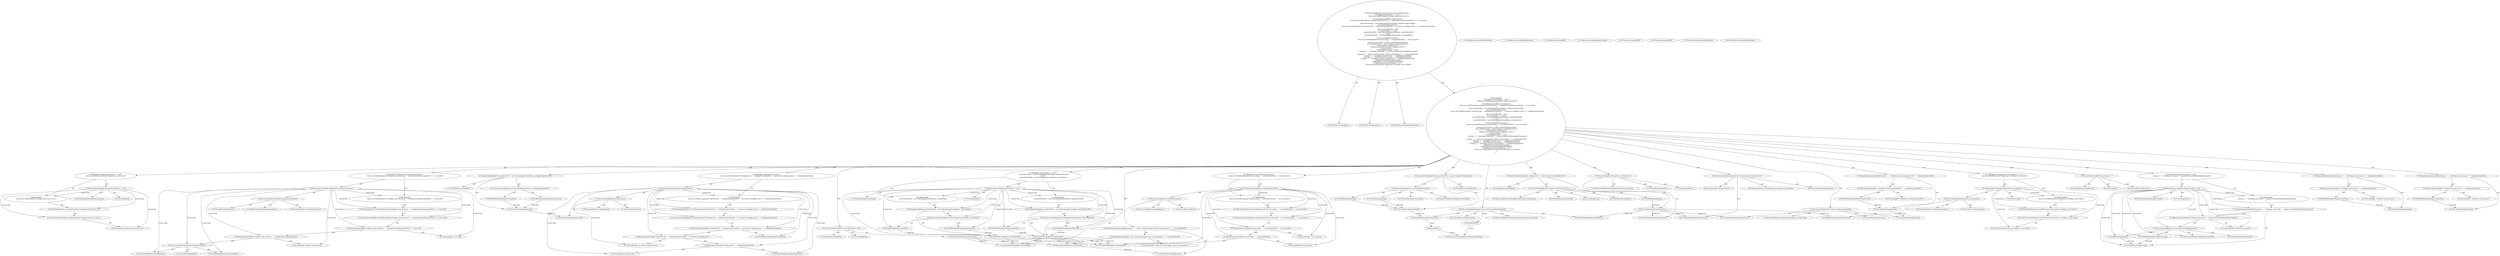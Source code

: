digraph "execute#?" {
0 [label="2:CtTypeReferenceImpl@void" shape=ellipse]
1 [label="2:CtVirtualElement@execute" shape=ellipse]
2 [label="2:CtTypeReferenceImpl@BuildException" shape=ellipse]
3 [label="3:CtFieldReadImpl@weblogicSystemHome" shape=ellipse]
4 [label="3:CtLiteralImpl@null" shape=ellipse]
5 [label="3:CtBinaryOperatorImpl@weblogicSystemHome == null" shape=ellipse]
6 [label="4:CtTypeReferenceImpl@BuildException" shape=ellipse]
7 [label="4:CtLiteralImpl@\"weblogic home must be set\"" shape=ellipse]
8 [label="4:CtConstructorCallImpl@new BuildException(\"weblogic home must be set\")" shape=ellipse]
9 [label="4:CtThrowImpl@throw new BuildException(\"weblogic home must be set\")" shape=ellipse]
10 [label="3:CtBlockImpl@\{
    throw new BuildException(\"weblogic home must be set\");
\}" shape=ellipse]
11 [label="3:CtIfImpl@if (weblogicSystemHome == null) \{
    throw new BuildException(\"weblogic home must be set\");
\}" shape=ellipse]
12 [label="6:CtExecutableReferenceImpl@isDirectory()" shape=ellipse]
13 [label="6:CtVirtualElement@isDirectory" shape=ellipse]
14 [label="6:CtFieldReadImpl@weblogicSystemHome" shape=ellipse]
15 [label="6:CtInvocationImpl@weblogicSystemHome.isDirectory()" shape=ellipse]
16 [label="6:CtUnaryOperatorImpl@!weblogicSystemHome.isDirectory()" shape=ellipse]
17 [label="7:CtTypeReferenceImpl@BuildException" shape=ellipse]
18 [label="8:CtLiteralImpl@\"weblogic home directory \"" shape=ellipse]
19 [label="8:CtExecutableReferenceImpl@getPath()" shape=ellipse]
20 [label="8:CtVirtualElement@getPath" shape=ellipse]
21 [label="8:CtFieldReadImpl@weblogicSystemHome" shape=ellipse]
22 [label="8:CtInvocationImpl@weblogicSystemHome.getPath()" shape=ellipse]
23 [label="8:CtBinaryOperatorImpl@(\"weblogic home directory \" + weblogicSystemHome.getPath())" shape=ellipse]
24 [label="8:CtLiteralImpl@\" is not valid\"" shape=ellipse]
25 [label="8:CtBinaryOperatorImpl@(\"weblogic home directory \" + weblogicSystemHome.getPath()) + \" is not valid\"" shape=ellipse]
26 [label="7:CtConstructorCallImpl@new BuildException((\"weblogic home directory \" + weblogicSystemHome.getPath()) + \" is not valid\")" shape=ellipse]
27 [label="7:CtThrowImpl@throw new BuildException((\"weblogic home directory \" + weblogicSystemHome.getPath()) + \" is not valid\")" shape=ellipse]
28 [label="6:CtBlockImpl@\{
    throw new BuildException((\"weblogic home directory \" + weblogicSystemHome.getPath()) + \" is not valid\");
\}" shape=ellipse]
29 [label="6:CtIfImpl@if (!weblogicSystemHome.isDirectory()) \{
    throw new BuildException((\"weblogic home directory \" + weblogicSystemHome.getPath()) + \" is not valid\");
\}" shape=ellipse]
30 [label="10:CtTypeReferenceImpl@File" shape=ellipse]
31 [label="10:CtTypeReferenceImpl@File" shape=ellipse]
32 [label="10:CtFieldReadImpl@weblogicSystemHome" shape=ellipse]
33 [label="10:CtFieldReadImpl@weblogicPropertiesFile" shape=ellipse]
34 [label="10:CtConstructorCallImpl@new File(weblogicSystemHome, weblogicPropertiesFile)" shape=ellipse]
35 [label="10:CtVirtualElement@propertiesFile" shape=ellipse]
36 [label="10:CtLocalVariableImpl@File propertiesFile = new File(weblogicSystemHome, weblogicPropertiesFile)" shape=ellipse]
37 [label="11:CtExecutableReferenceImpl@exists()" shape=ellipse]
38 [label="11:CtVirtualElement@exists" shape=ellipse]
39 [label="11:CtVariableReadImpl@propertiesFile" shape=ellipse]
40 [label="11:CtInvocationImpl@propertiesFile.exists()" shape=ellipse]
41 [label="11:CtUnaryOperatorImpl@!propertiesFile.exists()" shape=ellipse]
42 [label="12:CtTypeReferenceImpl@BuildException" shape=ellipse]
43 [label="13:CtLiteralImpl@\"Properties file \"" shape=ellipse]
44 [label="13:CtFieldReadImpl@weblogicPropertiesFile" shape=ellipse]
45 [label="13:CtBinaryOperatorImpl@(\"Properties file \" + weblogicPropertiesFile)" shape=ellipse]
46 [label="13:CtLiteralImpl@\" not found in weblogic home \"" shape=ellipse]
47 [label="13:CtBinaryOperatorImpl@((\"Properties file \" + weblogicPropertiesFile) + \" not found in weblogic home \")" shape=ellipse]
48 [label="14:CtFieldReadImpl@weblogicSystemHome" shape=ellipse]
49 [label="13:CtBinaryOperatorImpl@((\"Properties file \" + weblogicPropertiesFile) + \" not found in weblogic home \") + weblogicSystemHome" shape=ellipse]
50 [label="12:CtConstructorCallImpl@new BuildException(((\"Properties file \" + weblogicPropertiesFile) + \" not found in weblogic home \") + weblogicSystemHome)" shape=ellipse]
51 [label="12:CtThrowImpl@throw new BuildException(((\"Properties file \" + weblogicPropertiesFile) + \" not found in weblogic home \") + weblogicSystemHome)" shape=ellipse]
52 [label="11:CtBlockImpl@\{
    throw new BuildException(((\"Properties file \" + weblogicPropertiesFile) + \" not found in weblogic home \") + weblogicSystemHome);
\}" shape=ellipse]
53 [label="11:CtIfImpl@if (!propertiesFile.exists()) \{
    throw new BuildException(((\"Properties file \" + weblogicPropertiesFile) + \" not found in weblogic home \") + weblogicSystemHome);
\}" shape=ellipse]
54 [label="16:CtTypeReferenceImpl@File" shape=ellipse]
55 [label="16:CtLiteralImpl@null" shape=ellipse]
56 [label="16:CtVirtualElement@securityPolicyFile" shape=ellipse]
57 [label="16:CtLocalVariableImpl@File securityPolicyFile = null" shape=ellipse]
58 [label="17:CtFieldReadImpl@securityPolicy" shape=ellipse]
59 [label="17:CtLiteralImpl@null" shape=ellipse]
60 [label="17:CtBinaryOperatorImpl@securityPolicy == null" shape=ellipse]
61 [label="18:CtVariableWriteImpl@securityPolicyFile" shape=ellipse]
62 [label="18:CtTypeReferenceImpl@File" shape=ellipse]
63 [label="18:CtFieldReadImpl@weblogicSystemHome" shape=ellipse]
64 [label="18:CtFieldReadImpl@defaultPolicyFile" shape=ellipse]
65 [label="18:CtConstructorCallImpl@new File(weblogicSystemHome, defaultPolicyFile)" shape=ellipse]
66 [label="18:CtAssignmentImpl@securityPolicyFile = new File(weblogicSystemHome, defaultPolicyFile)" shape=ellipse]
67 [label="17:CtBlockImpl@\{
    securityPolicyFile = new File(weblogicSystemHome, defaultPolicyFile);
\}" shape=ellipse]
68 [label="20:CtVariableWriteImpl@securityPolicyFile" shape=ellipse]
69 [label="20:CtTypeReferenceImpl@File" shape=ellipse]
70 [label="20:CtFieldReadImpl@weblogicSystemHome" shape=ellipse]
71 [label="20:CtFieldReadImpl@securityPolicy" shape=ellipse]
72 [label="20:CtConstructorCallImpl@new File(weblogicSystemHome, securityPolicy)" shape=ellipse]
73 [label="20:CtAssignmentImpl@securityPolicyFile = new File(weblogicSystemHome, securityPolicy)" shape=ellipse]
74 [label="19:CtBlockImpl@\{
    securityPolicyFile = new File(weblogicSystemHome, securityPolicy);
\}" shape=ellipse]
75 [label="17:CtIfImpl@if (securityPolicy == null) \{
    securityPolicyFile = new File(weblogicSystemHome, defaultPolicyFile);
\} else \{
    securityPolicyFile = new File(weblogicSystemHome, securityPolicy);
\}" shape=ellipse]
76 [label="22:CtExecutableReferenceImpl@exists()" shape=ellipse]
77 [label="22:CtVirtualElement@exists" shape=ellipse]
78 [label="22:CtVariableReadImpl@securityPolicyFile" shape=ellipse]
79 [label="22:CtInvocationImpl@securityPolicyFile.exists()" shape=ellipse]
80 [label="22:CtUnaryOperatorImpl@!securityPolicyFile.exists()" shape=ellipse]
81 [label="23:CtTypeReferenceImpl@BuildException" shape=ellipse]
82 [label="23:CtLiteralImpl@\"Security policy \"" shape=ellipse]
83 [label="23:CtVariableReadImpl@securityPolicyFile" shape=ellipse]
84 [label="23:CtBinaryOperatorImpl@(\"Security policy \" + securityPolicyFile)" shape=ellipse]
85 [label="23:CtLiteralImpl@\" was not found.\"" shape=ellipse]
86 [label="23:CtBinaryOperatorImpl@(\"Security policy \" + securityPolicyFile) + \" was not found.\"" shape=ellipse]
87 [label="23:CtConstructorCallImpl@new BuildException((\"Security policy \" + securityPolicyFile) + \" was not found.\")" shape=ellipse]
88 [label="23:CtThrowImpl@throw new BuildException((\"Security policy \" + securityPolicyFile) + \" was not found.\")" shape=ellipse]
89 [label="22:CtBlockImpl@\{
    throw new BuildException((\"Security policy \" + securityPolicyFile) + \" was not found.\");
\}" shape=ellipse]
90 [label="22:CtIfImpl@if (!securityPolicyFile.exists()) \{
    throw new BuildException((\"Security policy \" + securityPolicyFile) + \" was not found.\");
\}" shape=ellipse]
91 [label="25:CtTypeReferenceImpl@String" shape=ellipse]
92 [label="25:CtExecutableReferenceImpl@translatePath()" shape=ellipse]
93 [label="25:CtVirtualElement@translatePath" shape=ellipse]
94 [label="25:CtFieldReadImpl@project" shape=ellipse]
95 [label="25:CtFieldReadImpl@classpath" shape=ellipse]
96 [label="25:CtInvocationImpl@project.translatePath(classpath)" shape=ellipse]
97 [label="25:CtVirtualElement@execClassPath" shape=ellipse]
98 [label="25:CtLocalVariableImpl@String execClassPath = project.translatePath(classpath)" shape=ellipse]
99 [label="26:CtTypeReferenceImpl@Java" shape=ellipse]
100 [label="26:CtExecutableReferenceImpl@createTask(java.lang.String)" shape=ellipse]
101 [label="26:CtVirtualElement@createTask" shape=ellipse]
102 [label="26:CtFieldReadImpl@project" shape=ellipse]
103 [label="26:CtLiteralImpl@\"java\"" shape=ellipse]
104 [label="26:CtInvocationImpl@((Java) (project.createTask(\"java\")))" shape=ellipse]
105 [label="26:CtTypeReferenceImpl@Java" shape=ellipse]
106 [label="26:CtVirtualElement@weblogicServer" shape=ellipse]
107 [label="26:CtLocalVariableImpl@Java weblogicServer = ((Java) (project.createTask(\"java\")))" shape=ellipse]
108 [label="27:CtExecutableReferenceImpl@setFork(java.lang.String)" shape=ellipse]
109 [label="27:CtVirtualElement@setFork" shape=ellipse]
110 [label="27:CtVariableReadImpl@weblogicServer" shape=ellipse]
111 [label="27:CtLiteralImpl@\"yes\"" shape=ellipse]
112 [label="27:CtInvocationImpl@weblogicServer.setFork(\"yes\")" shape=ellipse]
113 [label="28:CtExecutableReferenceImpl@setClassname(java.lang.String)" shape=ellipse]
114 [label="28:CtVirtualElement@setClassname" shape=ellipse]
115 [label="28:CtVariableReadImpl@weblogicServer" shape=ellipse]
116 [label="28:CtLiteralImpl@\"weblogic.Server\"" shape=ellipse]
117 [label="28:CtInvocationImpl@weblogicServer.setClassname(\"weblogic.Server\")" shape=ellipse]
118 [label="29:CtTypeReferenceImpl@String" shape=ellipse]
119 [label="29:CtLiteralImpl@\"\"" shape=ellipse]
120 [label="29:CtVirtualElement@jvmArgs" shape=ellipse]
121 [label="29:CtLocalVariableImpl@String jvmArgs = \"\"" shape=ellipse]
122 [label="30:CtFieldReadImpl@weblogicClasspath" shape=ellipse]
123 [label="30:CtLiteralImpl@null" shape=ellipse]
124 [label="30:CtBinaryOperatorImpl@weblogicClasspath != null" shape=ellipse]
125 [label="31:CtVariableWriteImpl@jvmArgs" shape=ellipse]
126 [label="31:CtLiteralImpl@\"-Dweblogic.class.path=\"" shape=ellipse]
127 [label="31:CtExecutableReferenceImpl@translatePath()" shape=ellipse]
128 [label="31:CtVirtualElement@translatePath" shape=ellipse]
129 [label="31:CtFieldReadImpl@project" shape=ellipse]
130 [label="31:CtFieldReadImpl@weblogicClasspath" shape=ellipse]
131 [label="31:CtInvocationImpl@project.translatePath(weblogicClasspath)" shape=ellipse]
132 [label="31:CtBinaryOperatorImpl@\"-Dweblogic.class.path=\" + project.translatePath(weblogicClasspath)" shape=ellipse]
133 [label="31:CtOperatorAssignmentImpl@jvmArgs += \"-Dweblogic.class.path=\" + project.translatePath(weblogicClasspath)" shape=ellipse]
134 [label="30:CtBlockImpl@\{
    jvmArgs += \"-Dweblogic.class.path=\" + project.translatePath(weblogicClasspath);
\}" shape=ellipse]
135 [label="30:CtIfImpl@if (weblogicClasspath != null) \{
    jvmArgs += \"-Dweblogic.class.path=\" + project.translatePath(weblogicClasspath);
\}" shape=ellipse]
136 [label="33:CtVariableWriteImpl@jvmArgs" shape=ellipse]
137 [label="33:CtLiteralImpl@\" -Djava.security.manager -Djava.security.policy==\"" shape=ellipse]
138 [label="33:CtVariableReadImpl@securityPolicyFile" shape=ellipse]
139 [label="33:CtBinaryOperatorImpl@\" -Djava.security.manager -Djava.security.policy==\" + securityPolicyFile" shape=ellipse]
140 [label="33:CtOperatorAssignmentImpl@jvmArgs += \" -Djava.security.manager -Djava.security.policy==\" + securityPolicyFile" shape=ellipse]
141 [label="34:CtVariableWriteImpl@jvmArgs" shape=ellipse]
142 [label="34:CtLiteralImpl@\" -Dweblogic.system.home=\"" shape=ellipse]
143 [label="34:CtFieldReadImpl@weblogicSystemHome" shape=ellipse]
144 [label="34:CtBinaryOperatorImpl@\" -Dweblogic.system.home=\" + weblogicSystemHome" shape=ellipse]
145 [label="34:CtOperatorAssignmentImpl@jvmArgs += \" -Dweblogic.system.home=\" + weblogicSystemHome" shape=ellipse]
146 [label="35:CtVariableWriteImpl@jvmArgs" shape=ellipse]
147 [label="35:CtLiteralImpl@\" -Dweblogic.system.name=\"" shape=ellipse]
148 [label="35:CtFieldReadImpl@weblogicSystemName" shape=ellipse]
149 [label="35:CtBinaryOperatorImpl@\" -Dweblogic.system.name=\" + weblogicSystemName" shape=ellipse]
150 [label="35:CtOperatorAssignmentImpl@jvmArgs += \" -Dweblogic.system.name=\" + weblogicSystemName" shape=ellipse]
151 [label="36:CtVariableWriteImpl@jvmArgs" shape=ellipse]
152 [label="36:CtLiteralImpl@\" -Dweblogic.system.propertiesFile=\"" shape=ellipse]
153 [label="36:CtFieldReadImpl@weblogicPropertiesFile" shape=ellipse]
154 [label="36:CtBinaryOperatorImpl@\" -Dweblogic.system.propertiesFile=\" + weblogicPropertiesFile" shape=ellipse]
155 [label="36:CtOperatorAssignmentImpl@jvmArgs += \" -Dweblogic.system.propertiesFile=\" + weblogicPropertiesFile" shape=ellipse]
156 [label="37:CtExecutableReferenceImpl@setJvmargs(java.lang.String)" shape=ellipse]
157 [label="37:CtVirtualElement@setJvmargs" shape=ellipse]
158 [label="37:CtVariableReadImpl@weblogicServer" shape=ellipse]
159 [label="37:CtVariableReadImpl@jvmArgs" shape=ellipse]
160 [label="37:CtInvocationImpl@weblogicServer.setJvmargs(jvmArgs)" shape=ellipse]
161 [label="38:CtExecutableReferenceImpl@setClasspath(java.lang.String)" shape=ellipse]
162 [label="38:CtVirtualElement@setClasspath" shape=ellipse]
163 [label="38:CtVariableReadImpl@weblogicServer" shape=ellipse]
164 [label="38:CtVariableReadImpl@execClassPath" shape=ellipse]
165 [label="38:CtInvocationImpl@weblogicServer.setClasspath(execClassPath)" shape=ellipse]
166 [label="39:CtExecutableReferenceImpl@executeJava()" shape=ellipse]
167 [label="39:CtVirtualElement@executeJava" shape=ellipse]
168 [label="39:CtVariableReadImpl@weblogicServer" shape=ellipse]
169 [label="39:CtInvocationImpl@weblogicServer.executeJava()" shape=ellipse]
170 [label="39:CtLiteralImpl@0" shape=ellipse]
171 [label="39:CtBinaryOperatorImpl@weblogicServer.executeJava() != 0" shape=ellipse]
172 [label="40:CtTypeReferenceImpl@BuildException" shape=ellipse]
173 [label="40:CtLiteralImpl@\"Execution of weblogic server failed\"" shape=ellipse]
174 [label="40:CtConstructorCallImpl@new BuildException(\"Execution of weblogic server failed\")" shape=ellipse]
175 [label="40:CtThrowImpl@throw new BuildException(\"Execution of weblogic server failed\")" shape=ellipse]
176 [label="39:CtBlockImpl@\{
    throw new BuildException(\"Execution of weblogic server failed\");
\}" shape=ellipse]
177 [label="39:CtIfImpl@if (weblogicServer.executeJava() != 0) \{
    throw new BuildException(\"Execution of weblogic server failed\");
\}" shape=ellipse]
178 [label="2:CtBlockImpl@\{
    if (weblogicSystemHome == null) \{
        throw new BuildException(\"weblogic home must be set\");
    \}
    if (!weblogicSystemHome.isDirectory()) \{
        throw new BuildException((\"weblogic home directory \" + weblogicSystemHome.getPath()) + \" is not valid\");
    \}
    File propertiesFile = new File(weblogicSystemHome, weblogicPropertiesFile);
    if (!propertiesFile.exists()) \{
        throw new BuildException(((\"Properties file \" + weblogicPropertiesFile) + \" not found in weblogic home \") + weblogicSystemHome);
    \}
    File securityPolicyFile = null;
    if (securityPolicy == null) \{
        securityPolicyFile = new File(weblogicSystemHome, defaultPolicyFile);
    \} else \{
        securityPolicyFile = new File(weblogicSystemHome, securityPolicy);
    \}
    if (!securityPolicyFile.exists()) \{
        throw new BuildException((\"Security policy \" + securityPolicyFile) + \" was not found.\");
    \}
    String execClassPath = project.translatePath(classpath);
    Java weblogicServer = ((Java) (project.createTask(\"java\")));
    weblogicServer.setFork(\"yes\");
    weblogicServer.setClassname(\"weblogic.Server\");
    String jvmArgs = \"\";
    if (weblogicClasspath != null) \{
        jvmArgs += \"-Dweblogic.class.path=\" + project.translatePath(weblogicClasspath);
    \}
    jvmArgs += \" -Djava.security.manager -Djava.security.policy==\" + securityPolicyFile;
    jvmArgs += \" -Dweblogic.system.home=\" + weblogicSystemHome;
    jvmArgs += \" -Dweblogic.system.name=\" + weblogicSystemName;
    jvmArgs += \" -Dweblogic.system.propertiesFile=\" + weblogicPropertiesFile;
    weblogicServer.setJvmargs(jvmArgs);
    weblogicServer.setClasspath(execClassPath);
    if (weblogicServer.executeJava() != 0) \{
        throw new BuildException(\"Execution of weblogic server failed\");
    \}
\}" shape=ellipse]
179 [label="2:CtMethodImpl@public void execute() throws BuildException \{
    if (weblogicSystemHome == null) \{
        throw new BuildException(\"weblogic home must be set\");
    \}
    if (!weblogicSystemHome.isDirectory()) \{
        throw new BuildException((\"weblogic home directory \" + weblogicSystemHome.getPath()) + \" is not valid\");
    \}
    File propertiesFile = new File(weblogicSystemHome, weblogicPropertiesFile);
    if (!propertiesFile.exists()) \{
        throw new BuildException(((\"Properties file \" + weblogicPropertiesFile) + \" not found in weblogic home \") + weblogicSystemHome);
    \}
    File securityPolicyFile = null;
    if (securityPolicy == null) \{
        securityPolicyFile = new File(weblogicSystemHome, defaultPolicyFile);
    \} else \{
        securityPolicyFile = new File(weblogicSystemHome, securityPolicy);
    \}
    if (!securityPolicyFile.exists()) \{
        throw new BuildException((\"Security policy \" + securityPolicyFile) + \" was not found.\");
    \}
    String execClassPath = project.translatePath(classpath);
    Java weblogicServer = ((Java) (project.createTask(\"java\")));
    weblogicServer.setFork(\"yes\");
    weblogicServer.setClassname(\"weblogic.Server\");
    String jvmArgs = \"\";
    if (weblogicClasspath != null) \{
        jvmArgs += \"-Dweblogic.class.path=\" + project.translatePath(weblogicClasspath);
    \}
    jvmArgs += \" -Djava.security.manager -Djava.security.policy==\" + securityPolicyFile;
    jvmArgs += \" -Dweblogic.system.home=\" + weblogicSystemHome;
    jvmArgs += \" -Dweblogic.system.name=\" + weblogicSystemName;
    jvmArgs += \" -Dweblogic.system.propertiesFile=\" + weblogicPropertiesFile;
    weblogicServer.setJvmargs(jvmArgs);
    weblogicServer.setClasspath(execClassPath);
    if (weblogicServer.executeJava() != 0) \{
        throw new BuildException(\"Execution of weblogic server failed\");
    \}
\}" shape=ellipse]
180 [label="38:Insert@INSERT" shape=ellipse]
181 [label="38:CtConstructorCallImpl@new Path(execClassPath)" shape=ellipse]
182 [label="38:Move@MOVE" shape=ellipse]
5 -> 3 [label="AST"];
5 -> 4 [label="AST"];
5 -> 10 [label="Control Dep"];
5 -> 9 [label="Control Dep"];
5 -> 8 [label="Control Dep"];
5 -> 7 [label="Control Dep"];
8 -> 7 [label="AST"];
9 -> 8 [label="AST"];
10 -> 9 [label="AST"];
11 -> 5 [label="AST"];
11 -> 10 [label="AST"];
15 -> 13 [label="AST"];
15 -> 14 [label="AST"];
15 -> 12 [label="AST"];
16 -> 15 [label="AST"];
16 -> 28 [label="Control Dep"];
16 -> 27 [label="Control Dep"];
16 -> 26 [label="Control Dep"];
16 -> 25 [label="Control Dep"];
16 -> 23 [label="Control Dep"];
16 -> 18 [label="Control Dep"];
16 -> 22 [label="Control Dep"];
16 -> 19 [label="Control Dep"];
16 -> 21 [label="Control Dep"];
16 -> 24 [label="Control Dep"];
22 -> 20 [label="AST"];
22 -> 21 [label="AST"];
22 -> 19 [label="AST"];
23 -> 18 [label="AST"];
23 -> 22 [label="AST"];
25 -> 23 [label="AST"];
25 -> 24 [label="AST"];
26 -> 25 [label="AST"];
27 -> 26 [label="AST"];
28 -> 27 [label="AST"];
29 -> 16 [label="AST"];
29 -> 28 [label="AST"];
32 -> 35 [label="Data Dep"];
33 -> 35 [label="Data Dep"];
34 -> 32 [label="AST"];
34 -> 33 [label="AST"];
35 -> 39 [label="Define-Use"];
36 -> 35 [label="AST"];
36 -> 30 [label="AST"];
36 -> 34 [label="AST"];
40 -> 38 [label="AST"];
40 -> 39 [label="AST"];
40 -> 37 [label="AST"];
41 -> 40 [label="AST"];
41 -> 52 [label="Control Dep"];
41 -> 51 [label="Control Dep"];
41 -> 50 [label="Control Dep"];
41 -> 49 [label="Control Dep"];
41 -> 47 [label="Control Dep"];
41 -> 45 [label="Control Dep"];
41 -> 43 [label="Control Dep"];
41 -> 44 [label="Control Dep"];
41 -> 46 [label="Control Dep"];
41 -> 48 [label="Control Dep"];
45 -> 43 [label="AST"];
45 -> 44 [label="AST"];
47 -> 45 [label="AST"];
47 -> 46 [label="AST"];
49 -> 47 [label="AST"];
49 -> 48 [label="AST"];
50 -> 49 [label="AST"];
51 -> 50 [label="AST"];
52 -> 51 [label="AST"];
53 -> 41 [label="AST"];
53 -> 52 [label="AST"];
56 -> 78 [label="Define-Use"];
56 -> 83 [label="Define-Use"];
56 -> 138 [label="Define-Use"];
57 -> 56 [label="AST"];
57 -> 54 [label="AST"];
57 -> 55 [label="AST"];
60 -> 58 [label="AST"];
60 -> 59 [label="AST"];
60 -> 67 [label="Control Dep"];
60 -> 66 [label="Control Dep"];
60 -> 61 [label="Control Dep"];
60 -> 65 [label="Control Dep"];
60 -> 63 [label="Control Dep"];
60 -> 64 [label="Control Dep"];
60 -> 74 [label="Control Dep"];
60 -> 73 [label="Control Dep"];
60 -> 68 [label="Control Dep"];
60 -> 72 [label="Control Dep"];
60 -> 70 [label="Control Dep"];
60 -> 71 [label="Control Dep"];
61 -> 78 [label="Define-Use"];
61 -> 83 [label="Define-Use"];
61 -> 138 [label="Define-Use"];
63 -> 61 [label="Data Dep"];
64 -> 61 [label="Data Dep"];
65 -> 63 [label="AST"];
65 -> 64 [label="AST"];
66 -> 61 [label="AST"];
66 -> 65 [label="AST"];
67 -> 66 [label="AST"];
68 -> 78 [label="Define-Use"];
68 -> 83 [label="Define-Use"];
68 -> 138 [label="Define-Use"];
70 -> 68 [label="Data Dep"];
71 -> 68 [label="Data Dep"];
72 -> 70 [label="AST"];
72 -> 71 [label="AST"];
73 -> 68 [label="AST"];
73 -> 72 [label="AST"];
74 -> 73 [label="AST"];
75 -> 60 [label="AST"];
75 -> 67 [label="AST"];
75 -> 74 [label="AST"];
79 -> 77 [label="AST"];
79 -> 78 [label="AST"];
79 -> 76 [label="AST"];
80 -> 79 [label="AST"];
80 -> 89 [label="Control Dep"];
80 -> 88 [label="Control Dep"];
80 -> 87 [label="Control Dep"];
80 -> 86 [label="Control Dep"];
80 -> 84 [label="Control Dep"];
80 -> 82 [label="Control Dep"];
80 -> 83 [label="Control Dep"];
80 -> 85 [label="Control Dep"];
84 -> 82 [label="AST"];
84 -> 83 [label="AST"];
86 -> 84 [label="AST"];
86 -> 85 [label="AST"];
87 -> 86 [label="AST"];
88 -> 87 [label="AST"];
89 -> 88 [label="AST"];
90 -> 80 [label="AST"];
90 -> 89 [label="AST"];
94 -> 97 [label="Data Dep"];
95 -> 97 [label="Data Dep"];
96 -> 93 [label="AST"];
96 -> 94 [label="AST"];
96 -> 92 [label="AST"];
96 -> 95 [label="AST"];
97 -> 164 [label="Define-Use"];
98 -> 97 [label="AST"];
98 -> 91 [label="AST"];
98 -> 96 [label="AST"];
102 -> 106 [label="Data Dep"];
104 -> 101 [label="AST"];
104 -> 105 [label="AST"];
104 -> 102 [label="AST"];
104 -> 100 [label="AST"];
104 -> 103 [label="AST"];
106 -> 110 [label="Define-Use"];
106 -> 115 [label="Define-Use"];
106 -> 158 [label="Define-Use"];
106 -> 163 [label="Define-Use"];
106 -> 168 [label="Define-Use"];
107 -> 106 [label="AST"];
107 -> 99 [label="AST"];
107 -> 104 [label="AST"];
112 -> 109 [label="AST"];
112 -> 110 [label="AST"];
112 -> 108 [label="AST"];
112 -> 111 [label="AST"];
117 -> 114 [label="AST"];
117 -> 115 [label="AST"];
117 -> 113 [label="AST"];
117 -> 116 [label="AST"];
121 -> 120 [label="AST"];
121 -> 118 [label="AST"];
121 -> 119 [label="AST"];
124 -> 122 [label="AST"];
124 -> 123 [label="AST"];
124 -> 134 [label="Control Dep"];
124 -> 133 [label="Control Dep"];
124 -> 125 [label="Control Dep"];
124 -> 132 [label="Control Dep"];
124 -> 126 [label="Control Dep"];
124 -> 131 [label="Control Dep"];
124 -> 127 [label="Control Dep"];
124 -> 129 [label="Control Dep"];
124 -> 130 [label="Control Dep"];
129 -> 125 [label="Data Dep"];
130 -> 125 [label="Data Dep"];
131 -> 128 [label="AST"];
131 -> 129 [label="AST"];
131 -> 127 [label="AST"];
131 -> 130 [label="AST"];
132 -> 126 [label="AST"];
132 -> 131 [label="AST"];
133 -> 125 [label="AST"];
133 -> 132 [label="AST"];
134 -> 133 [label="AST"];
135 -> 124 [label="AST"];
135 -> 134 [label="AST"];
138 -> 136 [label="Data Dep"];
139 -> 137 [label="AST"];
139 -> 138 [label="AST"];
140 -> 136 [label="AST"];
140 -> 139 [label="AST"];
143 -> 141 [label="Data Dep"];
144 -> 142 [label="AST"];
144 -> 143 [label="AST"];
145 -> 141 [label="AST"];
145 -> 144 [label="AST"];
148 -> 146 [label="Data Dep"];
149 -> 147 [label="AST"];
149 -> 148 [label="AST"];
150 -> 146 [label="AST"];
150 -> 149 [label="AST"];
151 -> 159 [label="Define-Use"];
153 -> 151 [label="Data Dep"];
154 -> 152 [label="AST"];
154 -> 153 [label="AST"];
155 -> 151 [label="AST"];
155 -> 154 [label="AST"];
160 -> 157 [label="AST"];
160 -> 158 [label="AST"];
160 -> 156 [label="AST"];
160 -> 159 [label="AST"];
164 -> 182 [label="Action"];
165 -> 162 [label="AST"];
165 -> 163 [label="AST"];
165 -> 161 [label="AST"];
165 -> 164 [label="AST"];
165 -> 180 [label="Action"];
169 -> 167 [label="AST"];
169 -> 168 [label="AST"];
169 -> 166 [label="AST"];
171 -> 169 [label="AST"];
171 -> 170 [label="AST"];
171 -> 176 [label="Control Dep"];
171 -> 175 [label="Control Dep"];
171 -> 174 [label="Control Dep"];
171 -> 173 [label="Control Dep"];
174 -> 173 [label="AST"];
175 -> 174 [label="AST"];
176 -> 175 [label="AST"];
177 -> 171 [label="AST"];
177 -> 176 [label="AST"];
178 -> 11 [label="AST"];
178 -> 29 [label="AST"];
178 -> 36 [label="AST"];
178 -> 53 [label="AST"];
178 -> 57 [label="AST"];
178 -> 75 [label="AST"];
178 -> 90 [label="AST"];
178 -> 98 [label="AST"];
178 -> 107 [label="AST"];
178 -> 112 [label="AST"];
178 -> 117 [label="AST"];
178 -> 121 [label="AST"];
178 -> 135 [label="AST"];
178 -> 140 [label="AST"];
178 -> 145 [label="AST"];
178 -> 150 [label="AST"];
178 -> 155 [label="AST"];
178 -> 160 [label="AST"];
178 -> 165 [label="AST"];
178 -> 177 [label="AST"];
179 -> 1 [label="AST"];
179 -> 0 [label="AST"];
179 -> 2 [label="AST"];
179 -> 178 [label="AST"];
180 -> 181 [label="Action"];
182 -> 181 [label="Action"];
}